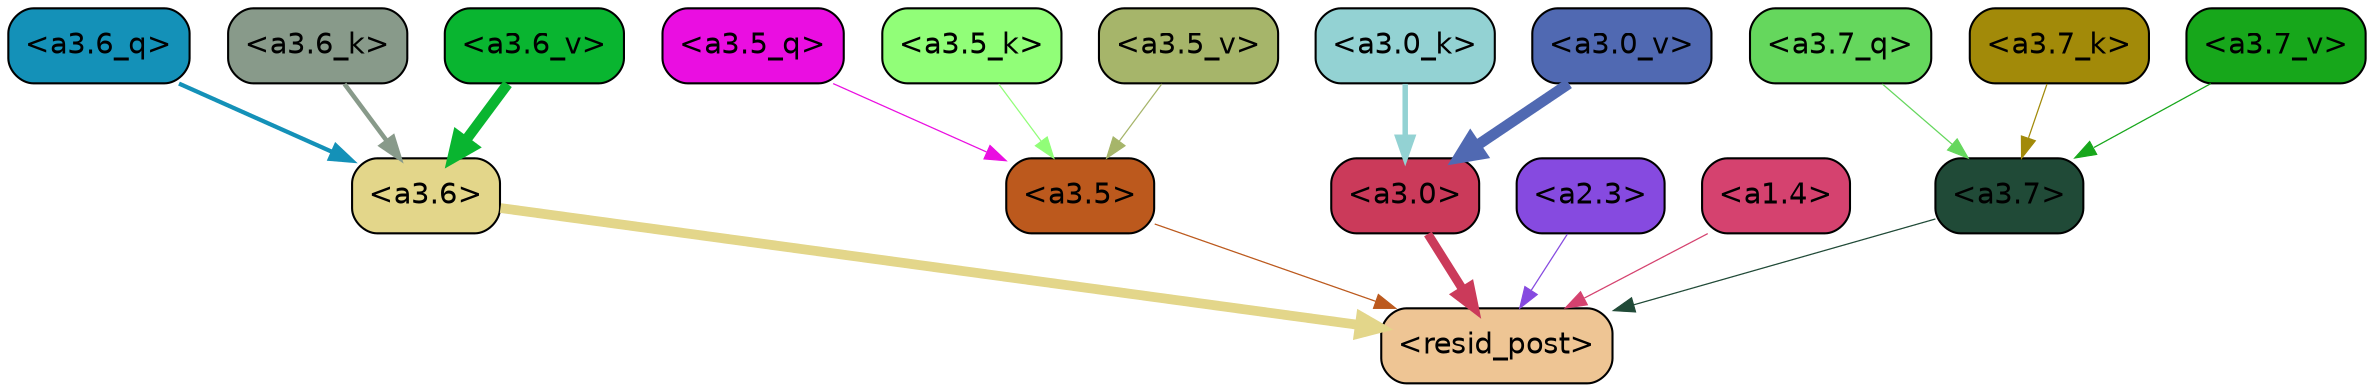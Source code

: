 strict digraph "" {
	graph [bgcolor=transparent,
		layout=dot,
		overlap=false,
		splines=true
	];
	"<a3.7>"	[color=black,
		fillcolor="#204a37",
		fontname=Helvetica,
		shape=box,
		style="filled, rounded"];
	"<resid_post>"	[color=black,
		fillcolor="#eec594",
		fontname=Helvetica,
		shape=box,
		style="filled, rounded"];
	"<a3.7>" -> "<resid_post>"	[color="#204a37",
		penwidth=0.6];
	"<a3.6>"	[color=black,
		fillcolor="#e3d68a",
		fontname=Helvetica,
		shape=box,
		style="filled, rounded"];
	"<a3.6>" -> "<resid_post>"	[color="#e3d68a",
		penwidth=4.6696330308914185];
	"<a3.5>"	[color=black,
		fillcolor="#bc591d",
		fontname=Helvetica,
		shape=box,
		style="filled, rounded"];
	"<a3.5>" -> "<resid_post>"	[color="#bc591d",
		penwidth=0.6];
	"<a3.0>"	[color=black,
		fillcolor="#cb3a5a",
		fontname=Helvetica,
		shape=box,
		style="filled, rounded"];
	"<a3.0>" -> "<resid_post>"	[color="#cb3a5a",
		penwidth=4.282557368278503];
	"<a2.3>"	[color=black,
		fillcolor="#864ae0",
		fontname=Helvetica,
		shape=box,
		style="filled, rounded"];
	"<a2.3>" -> "<resid_post>"	[color="#864ae0",
		penwidth=0.6];
	"<a1.4>"	[color=black,
		fillcolor="#d5426f",
		fontname=Helvetica,
		shape=box,
		style="filled, rounded"];
	"<a1.4>" -> "<resid_post>"	[color="#d5426f",
		penwidth=0.6];
	"<a3.7_q>"	[color=black,
		fillcolor="#65d75d",
		fontname=Helvetica,
		shape=box,
		style="filled, rounded"];
	"<a3.7_q>" -> "<a3.7>"	[color="#65d75d",
		penwidth=0.6];
	"<a3.6_q>"	[color=black,
		fillcolor="#1491b8",
		fontname=Helvetica,
		shape=box,
		style="filled, rounded"];
	"<a3.6_q>" -> "<a3.6>"	[color="#1491b8",
		penwidth=2.03758105635643];
	"<a3.5_q>"	[color=black,
		fillcolor="#ea0ee1",
		fontname=Helvetica,
		shape=box,
		style="filled, rounded"];
	"<a3.5_q>" -> "<a3.5>"	[color="#ea0ee1",
		penwidth=0.6];
	"<a3.7_k>"	[color=black,
		fillcolor="#a28a09",
		fontname=Helvetica,
		shape=box,
		style="filled, rounded"];
	"<a3.7_k>" -> "<a3.7>"	[color="#a28a09",
		penwidth=0.6];
	"<a3.6_k>"	[color=black,
		fillcolor="#889a8a",
		fontname=Helvetica,
		shape=box,
		style="filled, rounded"];
	"<a3.6_k>" -> "<a3.6>"	[color="#889a8a",
		penwidth=2.174198240041733];
	"<a3.5_k>"	[color=black,
		fillcolor="#91fe78",
		fontname=Helvetica,
		shape=box,
		style="filled, rounded"];
	"<a3.5_k>" -> "<a3.5>"	[color="#91fe78",
		penwidth=0.6];
	"<a3.0_k>"	[color=black,
		fillcolor="#93d2d3",
		fontname=Helvetica,
		shape=box,
		style="filled, rounded"];
	"<a3.0_k>" -> "<a3.0>"	[color="#93d2d3",
		penwidth=2.6274144649505615];
	"<a3.7_v>"	[color=black,
		fillcolor="#17a71b",
		fontname=Helvetica,
		shape=box,
		style="filled, rounded"];
	"<a3.7_v>" -> "<a3.7>"	[color="#17a71b",
		penwidth=0.6];
	"<a3.6_v>"	[color=black,
		fillcolor="#09b530",
		fontname=Helvetica,
		shape=box,
		style="filled, rounded"];
	"<a3.6_v>" -> "<a3.6>"	[color="#09b530",
		penwidth=5.002329230308533];
	"<a3.5_v>"	[color=black,
		fillcolor="#a6b56a",
		fontname=Helvetica,
		shape=box,
		style="filled, rounded"];
	"<a3.5_v>" -> "<a3.5>"	[color="#a6b56a",
		penwidth=0.6];
	"<a3.0_v>"	[color=black,
		fillcolor="#5069b2",
		fontname=Helvetica,
		shape=box,
		style="filled, rounded"];
	"<a3.0_v>" -> "<a3.0>"	[color="#5069b2",
		penwidth=5.188832879066467];
}
